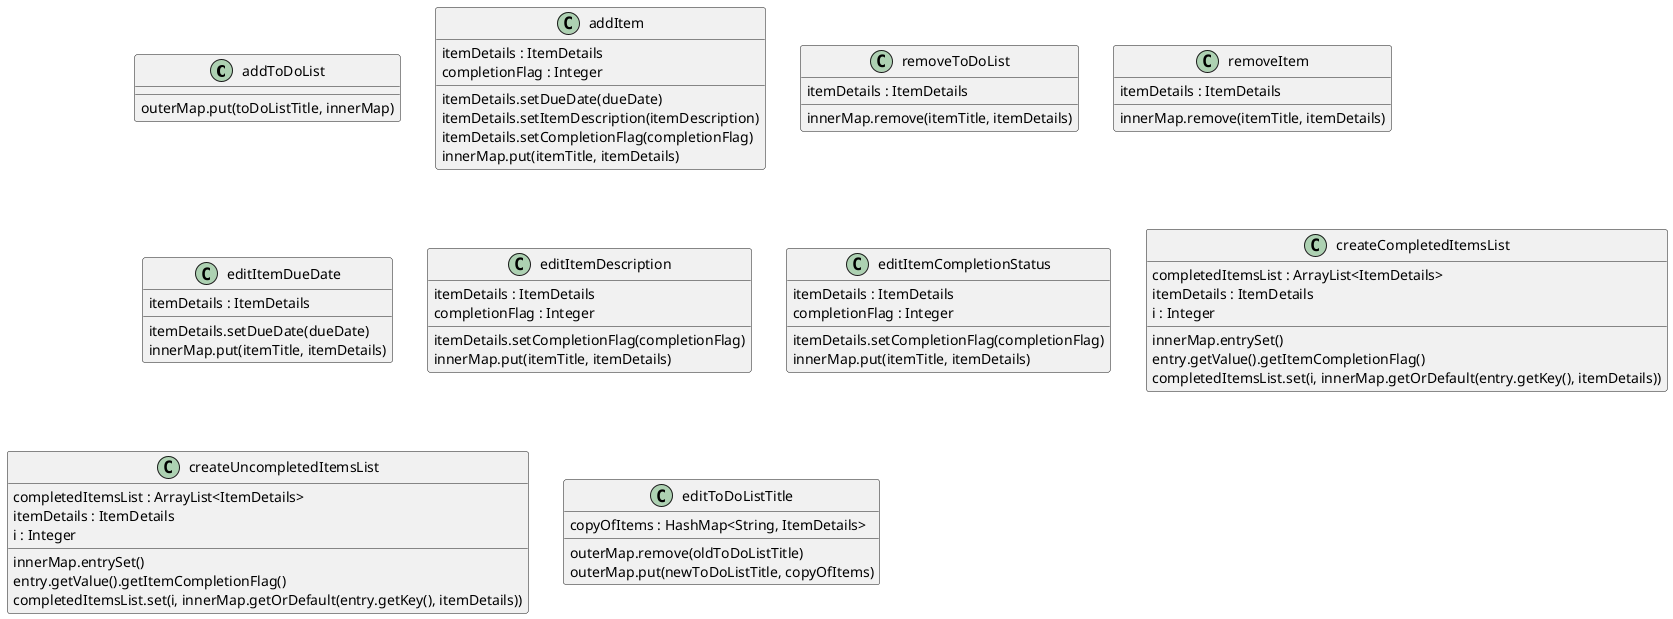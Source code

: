@startuml
'https://plantuml.com/class-diagram'

class addToDoList
{
    outerMap.put(toDoListTitle, innerMap)
}

class addItem
{
    itemDetails : ItemDetails
    completionFlag : Integer
    itemDetails.setDueDate(dueDate)
    itemDetails.setItemDescription(itemDescription)
    itemDetails.setCompletionFlag(completionFlag)
    innerMap.put(itemTitle, itemDetails)
}

class removeToDoList
{
    itemDetails : ItemDetails
    innerMap.remove(itemTitle, itemDetails)
}

class removeItem
{
     itemDetails : ItemDetails
     innerMap.remove(itemTitle, itemDetails)
}

class editItemDueDate
{
    itemDetails : ItemDetails
    itemDetails.setDueDate(dueDate)
    innerMap.put(itemTitle, itemDetails)
}

class editItemDescription
{
    itemDetails : ItemDetails
    completionFlag : Integer
    itemDetails.setCompletionFlag(completionFlag)
    innerMap.put(itemTitle, itemDetails)
}

class editItemCompletionStatus
{
    itemDetails : ItemDetails
    completionFlag : Integer
    itemDetails.setCompletionFlag(completionFlag)
    innerMap.put(itemTitle, itemDetails)
}

class createCompletedItemsList
{
    completedItemsList : ArrayList<ItemDetails>
    itemDetails : ItemDetails
    i : Integer
    innerMap.entrySet()
    entry.getValue().getItemCompletionFlag()
    completedItemsList.set(i, innerMap.getOrDefault(entry.getKey(), itemDetails))
}


class createUncompletedItemsList
{
    completedItemsList : ArrayList<ItemDetails>
    itemDetails : ItemDetails
    i : Integer
    innerMap.entrySet()
    entry.getValue().getItemCompletionFlag()
    completedItemsList.set(i, innerMap.getOrDefault(entry.getKey(), itemDetails))
}

class editToDoListTitle
{
    copyOfItems : HashMap<String, ItemDetails>
    outerMap.remove(oldToDoListTitle)
    outerMap.put(newToDoListTitle, copyOfItems)
}

@enduml